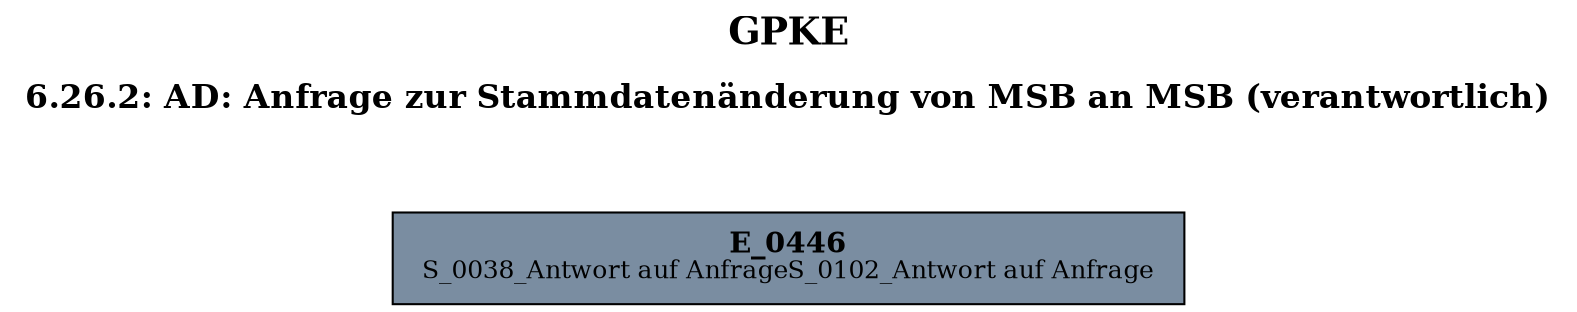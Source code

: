 digraph D {
    labelloc="t";
    label=<<B><FONT POINT-SIZE="18">GPKE</FONT></B><BR/><BR/><B><FONT POINT-SIZE="16">6.26.2: AD: Anfrage zur Stammdatenänderung von MSB an MSB (verantwortlich)</FONT></B><BR/><BR/><BR/><BR/>>;
    ratio="compress";
    concentrate=true;
    pack=true;
    rankdir=TB;
    packmode="array";
    size="20,20";
    "Empty" [margin="0.2,0.12", shape=box, style=filled, fillcolor="#7a8da1", label=<<B>E_0446</B><BR align="center"/><FONT point-size="12">S_0038_Antwort auf Anfrage
S_0102_Antwort auf Anfrage</FONT><BR align="center"/>>];


    bgcolor="transparent";
}